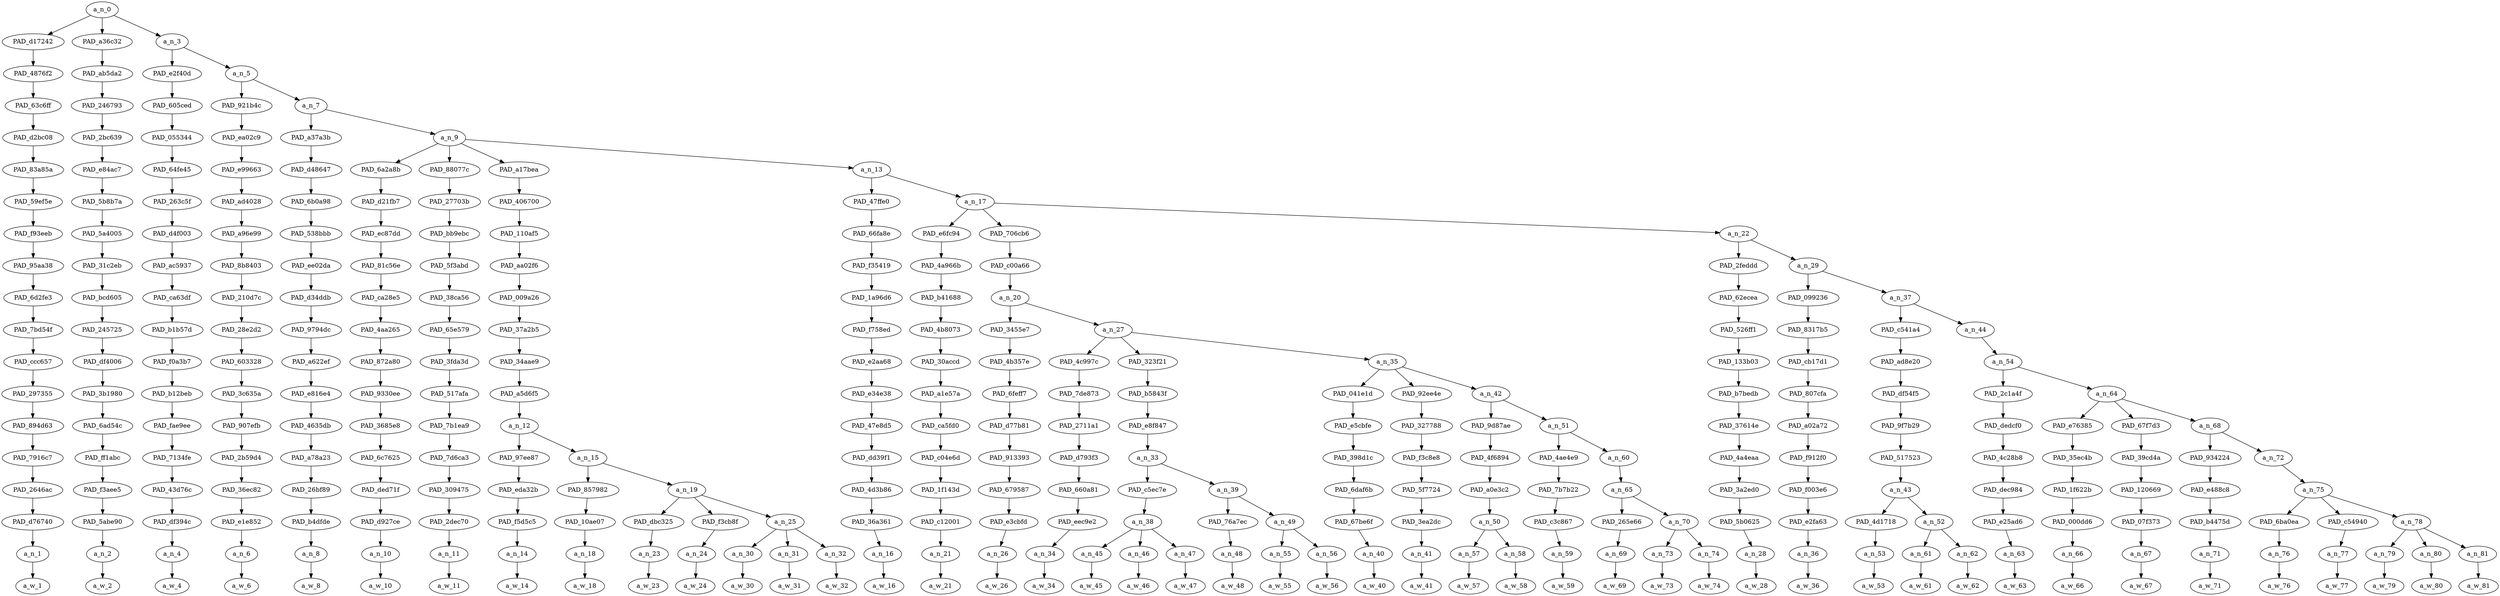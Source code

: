 strict digraph "" {
	a_n_0	[div_dir=-1,
		index=0,
		level=18,
		pos="1.4987039448302468,18!",
		text_span="[0, 1, 2, 3, 4, 5, 6, 7, 8, 9, 10, 11, 12, 13, 14, 15, 16, 17, 18, 19, 20, 21, 22, 23, 24, 25, 26, 27, 28, 29, 30, 31, 32, 33, 34, \
35, 36, 37, 38, 39, 40, 41, 42, 43, 44, 45]",
		value=0.99999999];
	PAD_d17242	[div_dir=-1,
		index=0,
		level=17,
		pos="0.0,17!",
		text_span="[0]",
		value=0.02205782];
	a_n_0 -> PAD_d17242;
	PAD_a36c32	[div_dir=-1,
		index=1,
		level=17,
		pos="1.0,17!",
		text_span="[1]",
		value=0.01480958];
	a_n_0 -> PAD_a36c32;
	a_n_3	[div_dir=-1,
		index=2,
		level=17,
		pos="3.496111834490741,17!",
		text_span="[2, 3, 4, 5, 6, 7, 8, 9, 10, 11, 12, 13, 14, 15, 16, 17, 18, 19, 20, 21, 22, 23, 24, 25, 26, 27, 28, 29, 30, 31, 32, 33, 34, 35, \
36, 37, 38, 39, 40, 41, 42, 43, 44, 45]",
		value=0.96305447];
	a_n_0 -> a_n_3;
	PAD_4876f2	[div_dir=-1,
		index=0,
		level=16,
		pos="0.0,16!",
		text_span="[0]",
		value=0.02205782];
	PAD_d17242 -> PAD_4876f2;
	PAD_63c6ff	[div_dir=-1,
		index=0,
		level=15,
		pos="0.0,15!",
		text_span="[0]",
		value=0.02205782];
	PAD_4876f2 -> PAD_63c6ff;
	PAD_d2bc08	[div_dir=-1,
		index=0,
		level=14,
		pos="0.0,14!",
		text_span="[0]",
		value=0.02205782];
	PAD_63c6ff -> PAD_d2bc08;
	PAD_83a85a	[div_dir=-1,
		index=0,
		level=13,
		pos="0.0,13!",
		text_span="[0]",
		value=0.02205782];
	PAD_d2bc08 -> PAD_83a85a;
	PAD_59ef5e	[div_dir=-1,
		index=0,
		level=12,
		pos="0.0,12!",
		text_span="[0]",
		value=0.02205782];
	PAD_83a85a -> PAD_59ef5e;
	PAD_f93eeb	[div_dir=-1,
		index=0,
		level=11,
		pos="0.0,11!",
		text_span="[0]",
		value=0.02205782];
	PAD_59ef5e -> PAD_f93eeb;
	PAD_95aa38	[div_dir=-1,
		index=0,
		level=10,
		pos="0.0,10!",
		text_span="[0]",
		value=0.02205782];
	PAD_f93eeb -> PAD_95aa38;
	PAD_6d2fe3	[div_dir=-1,
		index=0,
		level=9,
		pos="0.0,9!",
		text_span="[0]",
		value=0.02205782];
	PAD_95aa38 -> PAD_6d2fe3;
	PAD_7bd54f	[div_dir=-1,
		index=0,
		level=8,
		pos="0.0,8!",
		text_span="[0]",
		value=0.02205782];
	PAD_6d2fe3 -> PAD_7bd54f;
	PAD_ccc657	[div_dir=-1,
		index=0,
		level=7,
		pos="0.0,7!",
		text_span="[0]",
		value=0.02205782];
	PAD_7bd54f -> PAD_ccc657;
	PAD_297355	[div_dir=-1,
		index=0,
		level=6,
		pos="0.0,6!",
		text_span="[0]",
		value=0.02205782];
	PAD_ccc657 -> PAD_297355;
	PAD_894d63	[div_dir=-1,
		index=0,
		level=5,
		pos="0.0,5!",
		text_span="[0]",
		value=0.02205782];
	PAD_297355 -> PAD_894d63;
	PAD_7916c7	[div_dir=-1,
		index=0,
		level=4,
		pos="0.0,4!",
		text_span="[0]",
		value=0.02205782];
	PAD_894d63 -> PAD_7916c7;
	PAD_2646ac	[div_dir=-1,
		index=0,
		level=3,
		pos="0.0,3!",
		text_span="[0]",
		value=0.02205782];
	PAD_7916c7 -> PAD_2646ac;
	PAD_d76740	[div_dir=-1,
		index=0,
		level=2,
		pos="0.0,2!",
		text_span="[0]",
		value=0.02205782];
	PAD_2646ac -> PAD_d76740;
	a_n_1	[div_dir=-1,
		index=0,
		level=1,
		pos="0.0,1!",
		text_span="[0]",
		value=0.02205782];
	PAD_d76740 -> a_n_1;
	a_w_1	[div_dir=0,
		index=0,
		level=0,
		pos="0,0!",
		text_span="[0]",
		value=but];
	a_n_1 -> a_w_1;
	PAD_ab5da2	[div_dir=-1,
		index=1,
		level=16,
		pos="1.0,16!",
		text_span="[1]",
		value=0.01480958];
	PAD_a36c32 -> PAD_ab5da2;
	PAD_246793	[div_dir=-1,
		index=1,
		level=15,
		pos="1.0,15!",
		text_span="[1]",
		value=0.01480958];
	PAD_ab5da2 -> PAD_246793;
	PAD_2bc639	[div_dir=-1,
		index=1,
		level=14,
		pos="1.0,14!",
		text_span="[1]",
		value=0.01480958];
	PAD_246793 -> PAD_2bc639;
	PAD_e84ac7	[div_dir=-1,
		index=1,
		level=13,
		pos="1.0,13!",
		text_span="[1]",
		value=0.01480958];
	PAD_2bc639 -> PAD_e84ac7;
	PAD_5b8b7a	[div_dir=-1,
		index=1,
		level=12,
		pos="1.0,12!",
		text_span="[1]",
		value=0.01480958];
	PAD_e84ac7 -> PAD_5b8b7a;
	PAD_5a4005	[div_dir=-1,
		index=1,
		level=11,
		pos="1.0,11!",
		text_span="[1]",
		value=0.01480958];
	PAD_5b8b7a -> PAD_5a4005;
	PAD_31c2eb	[div_dir=-1,
		index=1,
		level=10,
		pos="1.0,10!",
		text_span="[1]",
		value=0.01480958];
	PAD_5a4005 -> PAD_31c2eb;
	PAD_bcd605	[div_dir=-1,
		index=1,
		level=9,
		pos="1.0,9!",
		text_span="[1]",
		value=0.01480958];
	PAD_31c2eb -> PAD_bcd605;
	PAD_245725	[div_dir=-1,
		index=1,
		level=8,
		pos="1.0,8!",
		text_span="[1]",
		value=0.01480958];
	PAD_bcd605 -> PAD_245725;
	PAD_df4006	[div_dir=-1,
		index=1,
		level=7,
		pos="1.0,7!",
		text_span="[1]",
		value=0.01480958];
	PAD_245725 -> PAD_df4006;
	PAD_3b1980	[div_dir=-1,
		index=1,
		level=6,
		pos="1.0,6!",
		text_span="[1]",
		value=0.01480958];
	PAD_df4006 -> PAD_3b1980;
	PAD_6ad54c	[div_dir=-1,
		index=1,
		level=5,
		pos="1.0,5!",
		text_span="[1]",
		value=0.01480958];
	PAD_3b1980 -> PAD_6ad54c;
	PAD_ff1abc	[div_dir=-1,
		index=1,
		level=4,
		pos="1.0,4!",
		text_span="[1]",
		value=0.01480958];
	PAD_6ad54c -> PAD_ff1abc;
	PAD_f3aee5	[div_dir=-1,
		index=1,
		level=3,
		pos="1.0,3!",
		text_span="[1]",
		value=0.01480958];
	PAD_ff1abc -> PAD_f3aee5;
	PAD_5abe90	[div_dir=-1,
		index=1,
		level=2,
		pos="1.0,2!",
		text_span="[1]",
		value=0.01480958];
	PAD_f3aee5 -> PAD_5abe90;
	a_n_2	[div_dir=-1,
		index=1,
		level=1,
		pos="1.0,1!",
		text_span="[1]",
		value=0.01480958];
	PAD_5abe90 -> a_n_2;
	a_w_2	[div_dir=0,
		index=1,
		level=0,
		pos="1,0!",
		text_span="[1]",
		value=it];
	a_n_2 -> a_w_2;
	PAD_e2f40d	[div_dir=1,
		index=2,
		level=16,
		pos="2.0,16!",
		text_span="[2]",
		value=0.01322129];
	a_n_3 -> PAD_e2f40d;
	a_n_5	[div_dir=-1,
		index=3,
		level=16,
		pos="4.992223668981482,16!",
		text_span="[3, 4, 5, 6, 7, 8, 9, 10, 11, 12, 13, 14, 15, 16, 17, 18, 19, 20, 21, 22, 23, 24, 25, 26, 27, 28, 29, 30, 31, 32, 33, 34, 35, 36, \
37, 38, 39, 40, 41, 42, 43, 44, 45]",
		value=0.94979689];
	a_n_3 -> a_n_5;
	PAD_605ced	[div_dir=1,
		index=2,
		level=15,
		pos="2.0,15!",
		text_span="[2]",
		value=0.01322129];
	PAD_e2f40d -> PAD_605ced;
	PAD_055344	[div_dir=1,
		index=2,
		level=14,
		pos="2.0,14!",
		text_span="[2]",
		value=0.01322129];
	PAD_605ced -> PAD_055344;
	PAD_64fe45	[div_dir=1,
		index=2,
		level=13,
		pos="2.0,13!",
		text_span="[2]",
		value=0.01322129];
	PAD_055344 -> PAD_64fe45;
	PAD_263c5f	[div_dir=1,
		index=2,
		level=12,
		pos="2.0,12!",
		text_span="[2]",
		value=0.01322129];
	PAD_64fe45 -> PAD_263c5f;
	PAD_d4f003	[div_dir=1,
		index=2,
		level=11,
		pos="2.0,11!",
		text_span="[2]",
		value=0.01322129];
	PAD_263c5f -> PAD_d4f003;
	PAD_ac5937	[div_dir=1,
		index=2,
		level=10,
		pos="2.0,10!",
		text_span="[2]",
		value=0.01322129];
	PAD_d4f003 -> PAD_ac5937;
	PAD_ca63df	[div_dir=1,
		index=2,
		level=9,
		pos="2.0,9!",
		text_span="[2]",
		value=0.01322129];
	PAD_ac5937 -> PAD_ca63df;
	PAD_b1b57d	[div_dir=1,
		index=2,
		level=8,
		pos="2.0,8!",
		text_span="[2]",
		value=0.01322129];
	PAD_ca63df -> PAD_b1b57d;
	PAD_f0a3b7	[div_dir=1,
		index=2,
		level=7,
		pos="2.0,7!",
		text_span="[2]",
		value=0.01322129];
	PAD_b1b57d -> PAD_f0a3b7;
	PAD_b12beb	[div_dir=1,
		index=2,
		level=6,
		pos="2.0,6!",
		text_span="[2]",
		value=0.01322129];
	PAD_f0a3b7 -> PAD_b12beb;
	PAD_fae9ee	[div_dir=1,
		index=2,
		level=5,
		pos="2.0,5!",
		text_span="[2]",
		value=0.01322129];
	PAD_b12beb -> PAD_fae9ee;
	PAD_7134fe	[div_dir=1,
		index=2,
		level=4,
		pos="2.0,4!",
		text_span="[2]",
		value=0.01322129];
	PAD_fae9ee -> PAD_7134fe;
	PAD_43d76c	[div_dir=1,
		index=2,
		level=3,
		pos="2.0,3!",
		text_span="[2]",
		value=0.01322129];
	PAD_7134fe -> PAD_43d76c;
	PAD_df394c	[div_dir=1,
		index=2,
		level=2,
		pos="2.0,2!",
		text_span="[2]",
		value=0.01322129];
	PAD_43d76c -> PAD_df394c;
	a_n_4	[div_dir=1,
		index=2,
		level=1,
		pos="2.0,1!",
		text_span="[2]",
		value=0.01322129];
	PAD_df394c -> a_n_4;
	a_w_4	[div_dir=0,
		index=2,
		level=0,
		pos="2,0!",
		text_span="[2]",
		value=more];
	a_n_4 -> a_w_4;
	PAD_921b4c	[div_dir=-1,
		index=3,
		level=15,
		pos="3.0,15!",
		text_span="[3]",
		value=0.01305313];
	a_n_5 -> PAD_921b4c;
	a_n_7	[div_dir=-1,
		index=4,
		level=15,
		pos="6.984447337962964,15!",
		text_span="[4, 5, 6, 7, 8, 9, 10, 11, 12, 13, 14, 15, 16, 17, 18, 19, 20, 21, 22, 23, 24, 25, 26, 27, 28, 29, 30, 31, 32, 33, 34, 35, 36, 37, \
38, 39, 40, 41, 42, 43, 44, 45]",
		value=0.93670653];
	a_n_5 -> a_n_7;
	PAD_ea02c9	[div_dir=-1,
		index=3,
		level=14,
		pos="3.0,14!",
		text_span="[3]",
		value=0.01305313];
	PAD_921b4c -> PAD_ea02c9;
	PAD_e99663	[div_dir=-1,
		index=3,
		level=13,
		pos="3.0,13!",
		text_span="[3]",
		value=0.01305313];
	PAD_ea02c9 -> PAD_e99663;
	PAD_ad4028	[div_dir=-1,
		index=3,
		level=12,
		pos="3.0,12!",
		text_span="[3]",
		value=0.01305313];
	PAD_e99663 -> PAD_ad4028;
	PAD_a96e99	[div_dir=-1,
		index=3,
		level=11,
		pos="3.0,11!",
		text_span="[3]",
		value=0.01305313];
	PAD_ad4028 -> PAD_a96e99;
	PAD_8b8403	[div_dir=-1,
		index=3,
		level=10,
		pos="3.0,10!",
		text_span="[3]",
		value=0.01305313];
	PAD_a96e99 -> PAD_8b8403;
	PAD_210d7c	[div_dir=-1,
		index=3,
		level=9,
		pos="3.0,9!",
		text_span="[3]",
		value=0.01305313];
	PAD_8b8403 -> PAD_210d7c;
	PAD_28e2d2	[div_dir=-1,
		index=3,
		level=8,
		pos="3.0,8!",
		text_span="[3]",
		value=0.01305313];
	PAD_210d7c -> PAD_28e2d2;
	PAD_603328	[div_dir=-1,
		index=3,
		level=7,
		pos="3.0,7!",
		text_span="[3]",
		value=0.01305313];
	PAD_28e2d2 -> PAD_603328;
	PAD_3c635a	[div_dir=-1,
		index=3,
		level=6,
		pos="3.0,6!",
		text_span="[3]",
		value=0.01305313];
	PAD_603328 -> PAD_3c635a;
	PAD_907efb	[div_dir=-1,
		index=3,
		level=5,
		pos="3.0,5!",
		text_span="[3]",
		value=0.01305313];
	PAD_3c635a -> PAD_907efb;
	PAD_2b59d4	[div_dir=-1,
		index=3,
		level=4,
		pos="3.0,4!",
		text_span="[3]",
		value=0.01305313];
	PAD_907efb -> PAD_2b59d4;
	PAD_36ec82	[div_dir=-1,
		index=3,
		level=3,
		pos="3.0,3!",
		text_span="[3]",
		value=0.01305313];
	PAD_2b59d4 -> PAD_36ec82;
	PAD_e1e852	[div_dir=-1,
		index=3,
		level=2,
		pos="3.0,2!",
		text_span="[3]",
		value=0.01305313];
	PAD_36ec82 -> PAD_e1e852;
	a_n_6	[div_dir=-1,
		index=3,
		level=1,
		pos="3.0,1!",
		text_span="[3]",
		value=0.01305313];
	PAD_e1e852 -> a_n_6;
	a_w_6	[div_dir=0,
		index=3,
		level=0,
		pos="3,0!",
		text_span="[3]",
		value=than];
	a_n_6 -> a_w_6;
	PAD_a37a3b	[div_dir=-1,
		index=4,
		level=14,
		pos="4.0,14!",
		text_span="[4]",
		value=0.01185252];
	a_n_7 -> PAD_a37a3b;
	a_n_9	[div_dir=-1,
		index=5,
		level=14,
		pos="9.968894675925927,14!",
		text_span="[5, 6, 7, 8, 9, 10, 11, 12, 13, 14, 15, 16, 17, 18, 19, 20, 21, 22, 23, 24, 25, 26, 27, 28, 29, 30, 31, 32, 33, 34, 35, 36, 37, \
38, 39, 40, 41, 42, 43, 44, 45]",
		value=0.92481900];
	a_n_7 -> a_n_9;
	PAD_d48647	[div_dir=-1,
		index=4,
		level=13,
		pos="4.0,13!",
		text_span="[4]",
		value=0.01185252];
	PAD_a37a3b -> PAD_d48647;
	PAD_6b0a98	[div_dir=-1,
		index=4,
		level=12,
		pos="4.0,12!",
		text_span="[4]",
		value=0.01185252];
	PAD_d48647 -> PAD_6b0a98;
	PAD_538bbb	[div_dir=-1,
		index=4,
		level=11,
		pos="4.0,11!",
		text_span="[4]",
		value=0.01185252];
	PAD_6b0a98 -> PAD_538bbb;
	PAD_ee02da	[div_dir=-1,
		index=4,
		level=10,
		pos="4.0,10!",
		text_span="[4]",
		value=0.01185252];
	PAD_538bbb -> PAD_ee02da;
	PAD_d34ddb	[div_dir=-1,
		index=4,
		level=9,
		pos="4.0,9!",
		text_span="[4]",
		value=0.01185252];
	PAD_ee02da -> PAD_d34ddb;
	PAD_9794dc	[div_dir=-1,
		index=4,
		level=8,
		pos="4.0,8!",
		text_span="[4]",
		value=0.01185252];
	PAD_d34ddb -> PAD_9794dc;
	PAD_a622ef	[div_dir=-1,
		index=4,
		level=7,
		pos="4.0,7!",
		text_span="[4]",
		value=0.01185252];
	PAD_9794dc -> PAD_a622ef;
	PAD_e816e4	[div_dir=-1,
		index=4,
		level=6,
		pos="4.0,6!",
		text_span="[4]",
		value=0.01185252];
	PAD_a622ef -> PAD_e816e4;
	PAD_4635db	[div_dir=-1,
		index=4,
		level=5,
		pos="4.0,5!",
		text_span="[4]",
		value=0.01185252];
	PAD_e816e4 -> PAD_4635db;
	PAD_a78a23	[div_dir=-1,
		index=4,
		level=4,
		pos="4.0,4!",
		text_span="[4]",
		value=0.01185252];
	PAD_4635db -> PAD_a78a23;
	PAD_26bf89	[div_dir=-1,
		index=4,
		level=3,
		pos="4.0,3!",
		text_span="[4]",
		value=0.01185252];
	PAD_a78a23 -> PAD_26bf89;
	PAD_b4dfde	[div_dir=-1,
		index=4,
		level=2,
		pos="4.0,2!",
		text_span="[4]",
		value=0.01185252];
	PAD_26bf89 -> PAD_b4dfde;
	a_n_8	[div_dir=-1,
		index=4,
		level=1,
		pos="4.0,1!",
		text_span="[4]",
		value=0.01185252];
	PAD_b4dfde -> a_n_8;
	a_w_8	[div_dir=0,
		index=4,
		level=0,
		pos="4,0!",
		text_span="[4]",
		value=that];
	a_n_8 -> a_w_8;
	PAD_6a2a8b	[div_dir=-1,
		index=5,
		level=13,
		pos="5.0,13!",
		text_span="[5]",
		value=0.01290713];
	a_n_9 -> PAD_6a2a8b;
	PAD_88077c	[div_dir=-1,
		index=6,
		level=13,
		pos="6.0,13!",
		text_span="[6]",
		value=0.01514078];
	a_n_9 -> PAD_88077c;
	PAD_a17bea	[div_dir=1,
		index=7,
		level=13,
		pos="8.083333333333334,13!",
		text_span="[7, 8, 9, 10, 11, 12, 13]",
		value=0.23891333];
	a_n_9 -> PAD_a17bea;
	a_n_13	[div_dir=-1,
		index=8,
		level=13,
		pos="20.792245370370374,13!",
		text_span="[14, 15, 16, 17, 18, 19, 20, 21, 22, 23, 24, 25, 26, 27, 28, 29, 30, 31, 32, 33, 34, 35, 36, 37, 38, 39, 40, 41, 42, 43, 44, 45]",
		value=0.65782285];
	a_n_9 -> a_n_13;
	PAD_d21fb7	[div_dir=-1,
		index=5,
		level=12,
		pos="5.0,12!",
		text_span="[5]",
		value=0.01290713];
	PAD_6a2a8b -> PAD_d21fb7;
	PAD_ec87dd	[div_dir=-1,
		index=5,
		level=11,
		pos="5.0,11!",
		text_span="[5]",
		value=0.01290713];
	PAD_d21fb7 -> PAD_ec87dd;
	PAD_81c56e	[div_dir=-1,
		index=5,
		level=10,
		pos="5.0,10!",
		text_span="[5]",
		value=0.01290713];
	PAD_ec87dd -> PAD_81c56e;
	PAD_ca28e5	[div_dir=-1,
		index=5,
		level=9,
		pos="5.0,9!",
		text_span="[5]",
		value=0.01290713];
	PAD_81c56e -> PAD_ca28e5;
	PAD_4aa265	[div_dir=-1,
		index=5,
		level=8,
		pos="5.0,8!",
		text_span="[5]",
		value=0.01290713];
	PAD_ca28e5 -> PAD_4aa265;
	PAD_872a80	[div_dir=-1,
		index=5,
		level=7,
		pos="5.0,7!",
		text_span="[5]",
		value=0.01290713];
	PAD_4aa265 -> PAD_872a80;
	PAD_9330ee	[div_dir=-1,
		index=5,
		level=6,
		pos="5.0,6!",
		text_span="[5]",
		value=0.01290713];
	PAD_872a80 -> PAD_9330ee;
	PAD_3685e8	[div_dir=-1,
		index=5,
		level=5,
		pos="5.0,5!",
		text_span="[5]",
		value=0.01290713];
	PAD_9330ee -> PAD_3685e8;
	PAD_6c7625	[div_dir=-1,
		index=5,
		level=4,
		pos="5.0,4!",
		text_span="[5]",
		value=0.01290713];
	PAD_3685e8 -> PAD_6c7625;
	PAD_ded71f	[div_dir=-1,
		index=5,
		level=3,
		pos="5.0,3!",
		text_span="[5]",
		value=0.01290713];
	PAD_6c7625 -> PAD_ded71f;
	PAD_d927ce	[div_dir=-1,
		index=5,
		level=2,
		pos="5.0,2!",
		text_span="[5]",
		value=0.01290713];
	PAD_ded71f -> PAD_d927ce;
	a_n_10	[div_dir=-1,
		index=5,
		level=1,
		pos="5.0,1!",
		text_span="[5]",
		value=0.01290713];
	PAD_d927ce -> a_n_10;
	a_w_10	[div_dir=0,
		index=5,
		level=0,
		pos="5,0!",
		text_span="[5]",
		value=it1];
	a_n_10 -> a_w_10;
	PAD_27703b	[div_dir=-1,
		index=6,
		level=12,
		pos="6.0,12!",
		text_span="[6]",
		value=0.01514078];
	PAD_88077c -> PAD_27703b;
	PAD_bb9ebc	[div_dir=-1,
		index=6,
		level=11,
		pos="6.0,11!",
		text_span="[6]",
		value=0.01514078];
	PAD_27703b -> PAD_bb9ebc;
	PAD_5f3abd	[div_dir=-1,
		index=6,
		level=10,
		pos="6.0,10!",
		text_span="[6]",
		value=0.01514078];
	PAD_bb9ebc -> PAD_5f3abd;
	PAD_38ca56	[div_dir=-1,
		index=6,
		level=9,
		pos="6.0,9!",
		text_span="[6]",
		value=0.01514078];
	PAD_5f3abd -> PAD_38ca56;
	PAD_65e579	[div_dir=-1,
		index=6,
		level=8,
		pos="6.0,8!",
		text_span="[6]",
		value=0.01514078];
	PAD_38ca56 -> PAD_65e579;
	PAD_3fda3d	[div_dir=-1,
		index=6,
		level=7,
		pos="6.0,7!",
		text_span="[6]",
		value=0.01514078];
	PAD_65e579 -> PAD_3fda3d;
	PAD_517afa	[div_dir=-1,
		index=6,
		level=6,
		pos="6.0,6!",
		text_span="[6]",
		value=0.01514078];
	PAD_3fda3d -> PAD_517afa;
	PAD_7b1ea9	[div_dir=-1,
		index=6,
		level=5,
		pos="6.0,5!",
		text_span="[6]",
		value=0.01514078];
	PAD_517afa -> PAD_7b1ea9;
	PAD_7d6ca3	[div_dir=-1,
		index=6,
		level=4,
		pos="6.0,4!",
		text_span="[6]",
		value=0.01514078];
	PAD_7b1ea9 -> PAD_7d6ca3;
	PAD_309475	[div_dir=-1,
		index=6,
		level=3,
		pos="6.0,3!",
		text_span="[6]",
		value=0.01514078];
	PAD_7d6ca3 -> PAD_309475;
	PAD_2dec70	[div_dir=-1,
		index=6,
		level=2,
		pos="6.0,2!",
		text_span="[6]",
		value=0.01514078];
	PAD_309475 -> PAD_2dec70;
	a_n_11	[div_dir=-1,
		index=6,
		level=1,
		pos="6.0,1!",
		text_span="[6]",
		value=0.01514078];
	PAD_2dec70 -> a_n_11;
	a_w_11	[div_dir=0,
		index=6,
		level=0,
		pos="6,0!",
		text_span="[6]",
		value=really];
	a_n_11 -> a_w_11;
	PAD_406700	[div_dir=1,
		index=7,
		level=12,
		pos="8.083333333333334,12!",
		text_span="[7, 8, 9, 10, 11, 12, 13]",
		value=0.23891333];
	PAD_a17bea -> PAD_406700;
	PAD_110af5	[div_dir=1,
		index=7,
		level=11,
		pos="8.083333333333334,11!",
		text_span="[7, 8, 9, 10, 11, 12, 13]",
		value=0.23891333];
	PAD_406700 -> PAD_110af5;
	PAD_aa02f6	[div_dir=1,
		index=7,
		level=10,
		pos="8.083333333333334,10!",
		text_span="[7, 8, 9, 10, 11, 12, 13]",
		value=0.23891333];
	PAD_110af5 -> PAD_aa02f6;
	PAD_009a26	[div_dir=1,
		index=7,
		level=9,
		pos="8.083333333333334,9!",
		text_span="[7, 8, 9, 10, 11, 12, 13]",
		value=0.23891333];
	PAD_aa02f6 -> PAD_009a26;
	PAD_37a2b5	[div_dir=1,
		index=7,
		level=8,
		pos="8.083333333333334,8!",
		text_span="[7, 8, 9, 10, 11, 12, 13]",
		value=0.23891333];
	PAD_009a26 -> PAD_37a2b5;
	PAD_34aae9	[div_dir=1,
		index=7,
		level=7,
		pos="8.083333333333334,7!",
		text_span="[7, 8, 9, 10, 11, 12, 13]",
		value=0.23891333];
	PAD_37a2b5 -> PAD_34aae9;
	PAD_a5d6f5	[div_dir=1,
		index=7,
		level=6,
		pos="8.083333333333334,6!",
		text_span="[7, 8, 9, 10, 11, 12, 13]",
		value=0.23891333];
	PAD_34aae9 -> PAD_a5d6f5;
	a_n_12	[div_dir=1,
		index=7,
		level=5,
		pos="8.083333333333334,5!",
		text_span="[7, 8, 9, 10, 11, 12, 13]",
		value=0.23891333];
	PAD_a5d6f5 -> a_n_12;
	PAD_97ee87	[div_dir=1,
		index=7,
		level=4,
		pos="7.0,4!",
		text_span="[7]",
		value=0.01630681];
	a_n_12 -> PAD_97ee87;
	a_n_15	[div_dir=1,
		index=8,
		level=4,
		pos="9.166666666666668,4!",
		text_span="[8, 9, 10, 11, 12, 13]",
		value=0.22246839];
	a_n_12 -> a_n_15;
	PAD_eda32b	[div_dir=1,
		index=7,
		level=3,
		pos="7.0,3!",
		text_span="[7]",
		value=0.01630681];
	PAD_97ee87 -> PAD_eda32b;
	PAD_f5d5c5	[div_dir=1,
		index=7,
		level=2,
		pos="7.0,2!",
		text_span="[7]",
		value=0.01630681];
	PAD_eda32b -> PAD_f5d5c5;
	a_n_14	[div_dir=1,
		index=7,
		level=1,
		pos="7.0,1!",
		text_span="[7]",
		value=0.01630681];
	PAD_f5d5c5 -> a_n_14;
	a_w_14	[div_dir=0,
		index=7,
		level=0,
		pos="7,0!",
		text_span="[7]",
		value=about];
	a_n_14 -> a_w_14;
	PAD_857982	[div_dir=-1,
		index=8,
		level=3,
		pos="8.0,3!",
		text_span="[8]",
		value=0.01754178];
	a_n_15 -> PAD_857982;
	a_n_19	[div_dir=1,
		index=9,
		level=3,
		pos="10.333333333333334,3!",
		text_span="[9, 10, 11, 12, 13]",
		value=0.20478217];
	a_n_15 -> a_n_19;
	PAD_10ae07	[div_dir=-1,
		index=8,
		level=2,
		pos="8.0,2!",
		text_span="[8]",
		value=0.01754178];
	PAD_857982 -> PAD_10ae07;
	a_n_18	[div_dir=-1,
		index=8,
		level=1,
		pos="8.0,1!",
		text_span="[8]",
		value=0.01754178];
	PAD_10ae07 -> a_n_18;
	a_w_18	[div_dir=0,
		index=8,
		level=0,
		pos="8,0!",
		text_span="[8]",
		value=people];
	a_n_18 -> a_w_18;
	PAD_dbc325	[div_dir=-1,
		index=9,
		level=2,
		pos="9.0,2!",
		text_span="[9]",
		value=0.01458783];
	a_n_19 -> PAD_dbc325;
	PAD_f3cb8f	[div_dir=1,
		index=10,
		level=2,
		pos="10.0,2!",
		text_span="[10]",
		value=0.02409041];
	a_n_19 -> PAD_f3cb8f;
	a_n_25	[div_dir=1,
		index=11,
		level=2,
		pos="12.0,2!",
		text_span="[11, 12, 13]",
		value=0.16594787];
	a_n_19 -> a_n_25;
	a_n_23	[div_dir=-1,
		index=9,
		level=1,
		pos="9.0,1!",
		text_span="[9]",
		value=0.01458783];
	PAD_dbc325 -> a_n_23;
	a_w_23	[div_dir=0,
		index=9,
		level=0,
		pos="9,0!",
		text_span="[9]",
		value=not];
	a_n_23 -> a_w_23;
	a_n_24	[div_dir=1,
		index=10,
		level=1,
		pos="10.0,1!",
		text_span="[10]",
		value=0.02409041];
	PAD_f3cb8f -> a_n_24;
	a_w_24	[div_dir=0,
		index=10,
		level=0,
		pos="10,0!",
		text_span="[10]",
		value=accepting];
	a_n_24 -> a_w_24;
	a_n_30	[div_dir=1,
		index=11,
		level=1,
		pos="11.0,1!",
		text_span="[11]",
		value=0.07108742];
	a_n_25 -> a_n_30;
	a_n_31	[div_dir=-1,
		index=12,
		level=1,
		pos="12.0,1!",
		text_span="[12]",
		value=0.03954828];
	a_n_25 -> a_n_31;
	a_n_32	[div_dir=1,
		index=13,
		level=1,
		pos="13.0,1!",
		text_span="[13]",
		value=0.05514709];
	a_n_25 -> a_n_32;
	a_w_30	[div_dir=0,
		index=11,
		level=0,
		pos="11,0!",
		text_span="[11]",
		value=gays];
	a_n_30 -> a_w_30;
	a_w_31	[div_dir=0,
		index=12,
		level=0,
		pos="12,0!",
		text_span="[12]",
		value=trans];
	a_n_31 -> a_w_31;
	a_w_32	[div_dir=0,
		index=13,
		level=0,
		pos="13,0!",
		text_span="[13]",
		value=lesbians];
	a_n_32 -> a_w_32;
	PAD_47ffe0	[div_dir=-1,
		index=8,
		level=12,
		pos="14.0,12!",
		text_span="[14]",
		value=0.01319676];
	a_n_13 -> PAD_47ffe0;
	a_n_17	[div_dir=-1,
		index=9,
		level=12,
		pos="27.584490740740744,12!",
		text_span="[15, 16, 17, 18, 19, 20, 21, 22, 23, 24, 25, 26, 27, 28, 29, 30, 31, 32, 33, 34, 35, 36, 37, 38, 39, 40, 41, 42, 43, 44, 45]",
		value=0.64452741];
	a_n_13 -> a_n_17;
	PAD_66fa8e	[div_dir=-1,
		index=8,
		level=11,
		pos="14.0,11!",
		text_span="[14]",
		value=0.01319676];
	PAD_47ffe0 -> PAD_66fa8e;
	PAD_f35419	[div_dir=-1,
		index=8,
		level=10,
		pos="14.0,10!",
		text_span="[14]",
		value=0.01319676];
	PAD_66fa8e -> PAD_f35419;
	PAD_1a96d6	[div_dir=-1,
		index=8,
		level=9,
		pos="14.0,9!",
		text_span="[14]",
		value=0.01319676];
	PAD_f35419 -> PAD_1a96d6;
	PAD_f758ed	[div_dir=-1,
		index=8,
		level=8,
		pos="14.0,8!",
		text_span="[14]",
		value=0.01319676];
	PAD_1a96d6 -> PAD_f758ed;
	PAD_e2aa68	[div_dir=-1,
		index=8,
		level=7,
		pos="14.0,7!",
		text_span="[14]",
		value=0.01319676];
	PAD_f758ed -> PAD_e2aa68;
	PAD_e34e38	[div_dir=-1,
		index=8,
		level=6,
		pos="14.0,6!",
		text_span="[14]",
		value=0.01319676];
	PAD_e2aa68 -> PAD_e34e38;
	PAD_47e8d5	[div_dir=-1,
		index=8,
		level=5,
		pos="14.0,5!",
		text_span="[14]",
		value=0.01319676];
	PAD_e34e38 -> PAD_47e8d5;
	PAD_dd39f1	[div_dir=-1,
		index=9,
		level=4,
		pos="14.0,4!",
		text_span="[14]",
		value=0.01319676];
	PAD_47e8d5 -> PAD_dd39f1;
	PAD_4d3b86	[div_dir=-1,
		index=10,
		level=3,
		pos="14.0,3!",
		text_span="[14]",
		value=0.01319676];
	PAD_dd39f1 -> PAD_4d3b86;
	PAD_36a361	[div_dir=-1,
		index=12,
		level=2,
		pos="14.0,2!",
		text_span="[14]",
		value=0.01319676];
	PAD_4d3b86 -> PAD_36a361;
	a_n_16	[div_dir=-1,
		index=14,
		level=1,
		pos="14.0,1!",
		text_span="[14]",
		value=0.01319676];
	PAD_36a361 -> a_n_16;
	a_w_16	[div_dir=0,
		index=14,
		level=0,
		pos="14,0!",
		text_span="[14]",
		value=because];
	a_n_16 -> a_w_16;
	PAD_e6fc94	[div_dir=1,
		index=10,
		level=11,
		pos="31.0,11!",
		text_span="[31]",
		value=0.01238020];
	a_n_17 -> PAD_e6fc94;
	PAD_706cb6	[div_dir=-1,
		index=9,
		level=11,
		pos="18.322916666666664,11!",
		text_span="[15, 16, 17, 18, 19, 20, 21, 22, 23, 24, 25, 26, 27, 28, 29, 30]",
		value=0.29519628];
	a_n_17 -> PAD_706cb6;
	a_n_22	[div_dir=1,
		index=11,
		level=11,
		pos="33.43055555555556,11!",
		text_span="[32, 33, 34, 35, 36, 37, 38, 39, 40, 41, 42, 43, 44, 45]",
		value=0.33685782];
	a_n_17 -> a_n_22;
	PAD_4a966b	[div_dir=1,
		index=10,
		level=10,
		pos="31.0,10!",
		text_span="[31]",
		value=0.01238020];
	PAD_e6fc94 -> PAD_4a966b;
	PAD_b41688	[div_dir=1,
		index=10,
		level=9,
		pos="31.0,9!",
		text_span="[31]",
		value=0.01238020];
	PAD_4a966b -> PAD_b41688;
	PAD_4b8073	[div_dir=1,
		index=11,
		level=8,
		pos="31.0,8!",
		text_span="[31]",
		value=0.01238020];
	PAD_b41688 -> PAD_4b8073;
	PAD_30accd	[div_dir=1,
		index=13,
		level=7,
		pos="31.0,7!",
		text_span="[31]",
		value=0.01238020];
	PAD_4b8073 -> PAD_30accd;
	PAD_a1e57a	[div_dir=1,
		index=15,
		level=6,
		pos="31.0,6!",
		text_span="[31]",
		value=0.01238020];
	PAD_30accd -> PAD_a1e57a;
	PAD_ca5fd0	[div_dir=1,
		index=16,
		level=5,
		pos="31.0,5!",
		text_span="[31]",
		value=0.01238020];
	PAD_a1e57a -> PAD_ca5fd0;
	PAD_c04e6d	[div_dir=1,
		index=18,
		level=4,
		pos="31.0,4!",
		text_span="[31]",
		value=0.01238020];
	PAD_ca5fd0 -> PAD_c04e6d;
	PAD_1f143d	[div_dir=1,
		index=20,
		level=3,
		pos="31.0,3!",
		text_span="[31]",
		value=0.01238020];
	PAD_c04e6d -> PAD_1f143d;
	PAD_c12001	[div_dir=1,
		index=24,
		level=2,
		pos="31.0,2!",
		text_span="[31]",
		value=0.01238020];
	PAD_1f143d -> PAD_c12001;
	a_n_21	[div_dir=1,
		index=31,
		level=1,
		pos="31.0,1!",
		text_span="[31]",
		value=0.01238020];
	PAD_c12001 -> a_n_21;
	a_w_21	[div_dir=0,
		index=31,
		level=0,
		pos="31,0!",
		text_span="[31]",
		value=they];
	a_n_21 -> a_w_21;
	PAD_c00a66	[div_dir=-1,
		index=9,
		level=10,
		pos="18.322916666666664,10!",
		text_span="[15, 16, 17, 18, 19, 20, 21, 22, 23, 24, 25, 26, 27, 28, 29, 30]",
		value=0.29519628];
	PAD_706cb6 -> PAD_c00a66;
	a_n_20	[div_dir=-1,
		index=9,
		level=9,
		pos="18.322916666666664,9!",
		text_span="[15, 16, 17, 18, 19, 20, 21, 22, 23, 24, 25, 26, 27, 28, 29, 30]",
		value=0.29519628];
	PAD_c00a66 -> a_n_20;
	PAD_3455e7	[div_dir=-1,
		index=9,
		level=8,
		pos="15.0,8!",
		text_span="[15]",
		value=0.01293509];
	a_n_20 -> PAD_3455e7;
	a_n_27	[div_dir=-1,
		index=10,
		level=8,
		pos="21.645833333333332,8!",
		text_span="[16, 17, 18, 19, 20, 21, 22, 23, 24, 25, 26, 27, 28, 29, 30]",
		value=0.28211554];
	a_n_20 -> a_n_27;
	PAD_4b357e	[div_dir=-1,
		index=9,
		level=7,
		pos="15.0,7!",
		text_span="[15]",
		value=0.01293509];
	PAD_3455e7 -> PAD_4b357e;
	PAD_6feff7	[div_dir=-1,
		index=9,
		level=6,
		pos="15.0,6!",
		text_span="[15]",
		value=0.01293509];
	PAD_4b357e -> PAD_6feff7;
	PAD_d77b81	[div_dir=-1,
		index=9,
		level=5,
		pos="15.0,5!",
		text_span="[15]",
		value=0.01293509];
	PAD_6feff7 -> PAD_d77b81;
	PAD_913393	[div_dir=-1,
		index=10,
		level=4,
		pos="15.0,4!",
		text_span="[15]",
		value=0.01293509];
	PAD_d77b81 -> PAD_913393;
	PAD_679587	[div_dir=-1,
		index=11,
		level=3,
		pos="15.0,3!",
		text_span="[15]",
		value=0.01293509];
	PAD_913393 -> PAD_679587;
	PAD_e3cbfd	[div_dir=-1,
		index=13,
		level=2,
		pos="15.0,2!",
		text_span="[15]",
		value=0.01293509];
	PAD_679587 -> PAD_e3cbfd;
	a_n_26	[div_dir=-1,
		index=15,
		level=1,
		pos="15.0,1!",
		text_span="[15]",
		value=0.01293509];
	PAD_e3cbfd -> a_n_26;
	a_w_26	[div_dir=0,
		index=15,
		level=0,
		pos="15,0!",
		text_span="[15]",
		value=if];
	a_n_26 -> a_w_26;
	PAD_4c997c	[div_dir=1,
		index=11,
		level=7,
		pos="22.0,7!",
		text_span="[22]",
		value=0.01191476];
	a_n_27 -> PAD_4c997c;
	PAD_323f21	[div_dir=-1,
		index=10,
		level=7,
		pos="18.375,7!",
		text_span="[16, 17, 18, 19, 20, 21]",
		value=0.08657235];
	a_n_27 -> PAD_323f21;
	a_n_35	[div_dir=-1,
		index=12,
		level=7,
		pos="24.5625,7!",
		text_span="[23, 24, 25, 26, 27, 28, 29, 30]",
		value=0.18348394];
	a_n_27 -> a_n_35;
	PAD_7de873	[div_dir=1,
		index=11,
		level=6,
		pos="22.0,6!",
		text_span="[22]",
		value=0.01191476];
	PAD_4c997c -> PAD_7de873;
	PAD_2711a1	[div_dir=1,
		index=11,
		level=5,
		pos="22.0,5!",
		text_span="[22]",
		value=0.01191476];
	PAD_7de873 -> PAD_2711a1;
	PAD_d793f3	[div_dir=1,
		index=12,
		level=4,
		pos="22.0,4!",
		text_span="[22]",
		value=0.01191476];
	PAD_2711a1 -> PAD_d793f3;
	PAD_660a81	[div_dir=1,
		index=14,
		level=3,
		pos="22.0,3!",
		text_span="[22]",
		value=0.01191476];
	PAD_d793f3 -> PAD_660a81;
	PAD_eec9e2	[div_dir=1,
		index=17,
		level=2,
		pos="22.0,2!",
		text_span="[22]",
		value=0.01191476];
	PAD_660a81 -> PAD_eec9e2;
	a_n_34	[div_dir=1,
		index=22,
		level=1,
		pos="22.0,1!",
		text_span="[22]",
		value=0.01191476];
	PAD_eec9e2 -> a_n_34;
	a_w_34	[div_dir=0,
		index=22,
		level=0,
		pos="22,0!",
		text_span="[22]",
		value=it2];
	a_n_34 -> a_w_34;
	PAD_b5843f	[div_dir=-1,
		index=10,
		level=6,
		pos="18.375,6!",
		text_span="[16, 17, 18, 19, 20, 21]",
		value=0.08657235];
	PAD_323f21 -> PAD_b5843f;
	PAD_e8f847	[div_dir=-1,
		index=10,
		level=5,
		pos="18.375,5!",
		text_span="[16, 17, 18, 19, 20, 21]",
		value=0.08657235];
	PAD_b5843f -> PAD_e8f847;
	a_n_33	[div_dir=-1,
		index=11,
		level=4,
		pos="18.375,4!",
		text_span="[16, 17, 18, 19, 20, 21]",
		value=0.08657235];
	PAD_e8f847 -> a_n_33;
	PAD_c5ec7e	[div_dir=-1,
		index=12,
		level=3,
		pos="17.0,3!",
		text_span="[16, 17, 18]",
		value=0.04941559];
	a_n_33 -> PAD_c5ec7e;
	a_n_39	[div_dir=-1,
		index=13,
		level=3,
		pos="19.75,3!",
		text_span="[19, 20, 21]",
		value=0.03704017];
	a_n_33 -> a_n_39;
	a_n_38	[div_dir=-1,
		index=14,
		level=2,
		pos="17.0,2!",
		text_span="[16, 17, 18]",
		value=0.04941559];
	PAD_c5ec7e -> a_n_38;
	a_n_45	[div_dir=-1,
		index=16,
		level=1,
		pos="16.0,1!",
		text_span="[16]",
		value=0.01342262];
	a_n_38 -> a_n_45;
	a_n_46	[div_dir=1,
		index=17,
		level=1,
		pos="17.0,1!",
		text_span="[17]",
		value=0.01956710];
	a_n_38 -> a_n_46;
	a_n_47	[div_dir=-1,
		index=18,
		level=1,
		pos="18.0,1!",
		text_span="[18]",
		value=0.01638606];
	a_n_38 -> a_n_47;
	a_w_45	[div_dir=0,
		index=16,
		level=0,
		pos="16,0!",
		text_span="[16]",
		value=their];
	a_n_45 -> a_w_45;
	a_w_46	[div_dir=0,
		index=17,
		level=0,
		pos="17,0!",
		text_span="[17]",
		value=religious];
	a_n_46 -> a_w_46;
	a_w_47	[div_dir=0,
		index=18,
		level=0,
		pos="18,0!",
		text_span="[18]",
		value=beliefs];
	a_n_47 -> a_w_47;
	PAD_76a7ec	[div_dir=-1,
		index=15,
		level=2,
		pos="19.0,2!",
		text_span="[19]",
		value=0.01223110];
	a_n_39 -> PAD_76a7ec;
	a_n_49	[div_dir=-1,
		index=16,
		level=2,
		pos="20.5,2!",
		text_span="[20, 21]",
		value=0.02468811];
	a_n_39 -> a_n_49;
	a_n_48	[div_dir=-1,
		index=19,
		level=1,
		pos="19.0,1!",
		text_span="[19]",
		value=0.01223110];
	PAD_76a7ec -> a_n_48;
	a_w_48	[div_dir=0,
		index=19,
		level=0,
		pos="19,0!",
		text_span="[19]",
		value=for];
	a_n_48 -> a_w_48;
	a_n_55	[div_dir=-1,
		index=20,
		level=1,
		pos="20.0,1!",
		text_span="[20]",
		value=0.01026181];
	a_n_49 -> a_n_55;
	a_n_56	[div_dir=-1,
		index=21,
		level=1,
		pos="21.0,1!",
		text_span="[21]",
		value=0.01432022];
	a_n_49 -> a_n_56;
	a_w_55	[div_dir=0,
		index=20,
		level=0,
		pos="20,0!",
		text_span="[20]",
		value=that1];
	a_n_55 -> a_w_55;
	a_w_56	[div_dir=0,
		index=21,
		level=0,
		pos="21,0!",
		text_span="[21]",
		value=reason];
	a_n_56 -> a_w_56;
	PAD_041e1d	[div_dir=1,
		index=12,
		level=6,
		pos="23.0,6!",
		text_span="[23]",
		value=0.01427552];
	a_n_35 -> PAD_041e1d;
	PAD_92ee4e	[div_dir=-1,
		index=13,
		level=6,
		pos="24.0,6!",
		text_span="[24]",
		value=0.03440984];
	a_n_35 -> PAD_92ee4e;
	a_n_42	[div_dir=-1,
		index=14,
		level=6,
		pos="26.6875,6!",
		text_span="[25, 26, 27, 28, 29, 30]",
		value=0.13469582];
	a_n_35 -> a_n_42;
	PAD_e5cbfe	[div_dir=1,
		index=12,
		level=5,
		pos="23.0,5!",
		text_span="[23]",
		value=0.01427552];
	PAD_041e1d -> PAD_e5cbfe;
	PAD_398d1c	[div_dir=1,
		index=13,
		level=4,
		pos="23.0,4!",
		text_span="[23]",
		value=0.01427552];
	PAD_e5cbfe -> PAD_398d1c;
	PAD_6daf6b	[div_dir=1,
		index=15,
		level=3,
		pos="23.0,3!",
		text_span="[23]",
		value=0.01427552];
	PAD_398d1c -> PAD_6daf6b;
	PAD_67be6f	[div_dir=1,
		index=18,
		level=2,
		pos="23.0,2!",
		text_span="[23]",
		value=0.01427552];
	PAD_6daf6b -> PAD_67be6f;
	a_n_40	[div_dir=1,
		index=23,
		level=1,
		pos="23.0,1!",
		text_span="[23]",
		value=0.01427552];
	PAD_67be6f -> a_n_40;
	a_w_40	[div_dir=0,
		index=23,
		level=0,
		pos="23,0!",
		text_span="[23]",
		value=gives];
	a_n_40 -> a_w_40;
	PAD_327788	[div_dir=-1,
		index=13,
		level=5,
		pos="24.0,5!",
		text_span="[24]",
		value=0.03440984];
	PAD_92ee4e -> PAD_327788;
	PAD_f3c8e8	[div_dir=-1,
		index=14,
		level=4,
		pos="24.0,4!",
		text_span="[24]",
		value=0.03440984];
	PAD_327788 -> PAD_f3c8e8;
	PAD_5f7724	[div_dir=-1,
		index=16,
		level=3,
		pos="24.0,3!",
		text_span="[24]",
		value=0.03440984];
	PAD_f3c8e8 -> PAD_5f7724;
	PAD_3ea2dc	[div_dir=-1,
		index=19,
		level=2,
		pos="24.0,2!",
		text_span="[24]",
		value=0.03440984];
	PAD_5f7724 -> PAD_3ea2dc;
	a_n_41	[div_dir=-1,
		index=24,
		level=1,
		pos="24.0,1!",
		text_span="[24]",
		value=0.03440984];
	PAD_3ea2dc -> a_n_41;
	a_w_41	[div_dir=0,
		index=24,
		level=0,
		pos="24,0!",
		text_span="[24]",
		value=conservatives];
	a_n_41 -> a_w_41;
	PAD_9d87ae	[div_dir=-1,
		index=14,
		level=5,
		pos="25.5,5!",
		text_span="[25, 26]",
		value=0.03244513];
	a_n_42 -> PAD_9d87ae;
	a_n_51	[div_dir=-1,
		index=15,
		level=5,
		pos="27.875,5!",
		text_span="[27, 28, 29, 30]",
		value=0.10218858];
	a_n_42 -> a_n_51;
	PAD_4f6894	[div_dir=-1,
		index=15,
		level=4,
		pos="25.5,4!",
		text_span="[25, 26]",
		value=0.03244513];
	PAD_9d87ae -> PAD_4f6894;
	PAD_a0e3c2	[div_dir=-1,
		index=17,
		level=3,
		pos="25.5,3!",
		text_span="[25, 26]",
		value=0.03244513];
	PAD_4f6894 -> PAD_a0e3c2;
	a_n_50	[div_dir=-1,
		index=20,
		level=2,
		pos="25.5,2!",
		text_span="[25, 26]",
		value=0.03244513];
	PAD_a0e3c2 -> a_n_50;
	a_n_57	[div_dir=-1,
		index=25,
		level=1,
		pos="25.0,1!",
		text_span="[25]",
		value=0.01470963];
	a_n_50 -> a_n_57;
	a_n_58	[div_dir=1,
		index=26,
		level=1,
		pos="26.0,1!",
		text_span="[26]",
		value=0.01769733];
	a_n_50 -> a_n_58;
	a_w_57	[div_dir=0,
		index=25,
		level=0,
		pos="25,0!",
		text_span="[25]",
		value=the];
	a_n_57 -> a_w_57;
	a_w_58	[div_dir=0,
		index=26,
		level=0,
		pos="26,0!",
		text_span="[26]",
		value=cover];
	a_n_58 -> a_w_58;
	PAD_4ae4e9	[div_dir=-1,
		index=16,
		level=4,
		pos="27.0,4!",
		text_span="[27]",
		value=0.01286679];
	a_n_51 -> PAD_4ae4e9;
	a_n_60	[div_dir=-1,
		index=17,
		level=4,
		pos="28.75,4!",
		text_span="[28, 29, 30]",
		value=0.08927273];
	a_n_51 -> a_n_60;
	PAD_7b7b22	[div_dir=-1,
		index=18,
		level=3,
		pos="27.0,3!",
		text_span="[27]",
		value=0.01286679];
	PAD_4ae4e9 -> PAD_7b7b22;
	PAD_c3c867	[div_dir=-1,
		index=21,
		level=2,
		pos="27.0,2!",
		text_span="[27]",
		value=0.01286679];
	PAD_7b7b22 -> PAD_c3c867;
	a_n_59	[div_dir=-1,
		index=27,
		level=1,
		pos="27.0,1!",
		text_span="[27]",
		value=0.01286679];
	PAD_c3c867 -> a_n_59;
	a_w_59	[div_dir=0,
		index=27,
		level=0,
		pos="27,0!",
		text_span="[27]",
		value=of];
	a_n_59 -> a_w_59;
	a_n_65	[div_dir=-1,
		index=19,
		level=3,
		pos="28.75,3!",
		text_span="[28, 29, 30]",
		value=0.08923973];
	a_n_60 -> a_n_65;
	PAD_265e66	[div_dir=-1,
		index=22,
		level=2,
		pos="28.0,2!",
		text_span="[28]",
		value=0.03247372];
	a_n_65 -> PAD_265e66;
	a_n_70	[div_dir=1,
		index=23,
		level=2,
		pos="29.5,2!",
		text_span="[29, 30]",
		value=0.05673301];
	a_n_65 -> a_n_70;
	a_n_69	[div_dir=-1,
		index=28,
		level=1,
		pos="28.0,1!",
		text_span="[28]",
		value=0.03247372];
	PAD_265e66 -> a_n_69;
	a_w_69	[div_dir=0,
		index=28,
		level=0,
		pos="28,0!",
		text_span="[28]",
		value=attacking];
	a_n_69 -> a_w_69;
	a_n_73	[div_dir=-1,
		index=29,
		level=1,
		pos="29.0,1!",
		text_span="[29]",
		value=0.02528001];
	a_n_70 -> a_n_73;
	a_n_74	[div_dir=1,
		index=30,
		level=1,
		pos="30.0,1!",
		text_span="[30]",
		value=0.03133469];
	a_n_70 -> a_n_74;
	a_w_73	[div_dir=0,
		index=29,
		level=0,
		pos="29,0!",
		text_span="[29]",
		value=free];
	a_n_73 -> a_w_73;
	a_w_74	[div_dir=0,
		index=30,
		level=0,
		pos="30,0!",
		text_span="[30]",
		value=speech];
	a_n_74 -> a_w_74;
	PAD_2feddd	[div_dir=-1,
		index=11,
		level=10,
		pos="32.0,10!",
		text_span="[32]",
		value=0.01190771];
	a_n_22 -> PAD_2feddd;
	a_n_29	[div_dir=1,
		index=12,
		level=10,
		pos="34.861111111111114,10!",
		text_span="[33, 34, 35, 36, 37, 38, 39, 40, 41, 42, 43, 44, 45]",
		value=0.32494128];
	a_n_22 -> a_n_29;
	PAD_62ecea	[div_dir=-1,
		index=11,
		level=9,
		pos="32.0,9!",
		text_span="[32]",
		value=0.01190771];
	PAD_2feddd -> PAD_62ecea;
	PAD_526ff1	[div_dir=-1,
		index=12,
		level=8,
		pos="32.0,8!",
		text_span="[32]",
		value=0.01190771];
	PAD_62ecea -> PAD_526ff1;
	PAD_133b03	[div_dir=-1,
		index=14,
		level=7,
		pos="32.0,7!",
		text_span="[32]",
		value=0.01190771];
	PAD_526ff1 -> PAD_133b03;
	PAD_b7bedb	[div_dir=-1,
		index=16,
		level=6,
		pos="32.0,6!",
		text_span="[32]",
		value=0.01190771];
	PAD_133b03 -> PAD_b7bedb;
	PAD_37614e	[div_dir=-1,
		index=17,
		level=5,
		pos="32.0,5!",
		text_span="[32]",
		value=0.01190771];
	PAD_b7bedb -> PAD_37614e;
	PAD_4a4eaa	[div_dir=-1,
		index=19,
		level=4,
		pos="32.0,4!",
		text_span="[32]",
		value=0.01190771];
	PAD_37614e -> PAD_4a4eaa;
	PAD_3a2ed0	[div_dir=-1,
		index=21,
		level=3,
		pos="32.0,3!",
		text_span="[32]",
		value=0.01190771];
	PAD_4a4eaa -> PAD_3a2ed0;
	PAD_5b0625	[div_dir=-1,
		index=25,
		level=2,
		pos="32.0,2!",
		text_span="[32]",
		value=0.01190771];
	PAD_3a2ed0 -> PAD_5b0625;
	a_n_28	[div_dir=-1,
		index=32,
		level=1,
		pos="32.0,1!",
		text_span="[32]",
		value=0.01190771];
	PAD_5b0625 -> a_n_28;
	a_w_28	[div_dir=0,
		index=32,
		level=0,
		pos="32,0!",
		text_span="[32]",
		value=are];
	a_n_28 -> a_w_28;
	PAD_099236	[div_dir=-1,
		index=12,
		level=9,
		pos="33.0,9!",
		text_span="[33]",
		value=0.01531688];
	a_n_29 -> PAD_099236;
	a_n_37	[div_dir=1,
		index=13,
		level=9,
		pos="36.72222222222222,9!",
		text_span="[34, 35, 36, 37, 38, 39, 40, 41, 42, 43, 44, 45]",
		value=0.30960282];
	a_n_29 -> a_n_37;
	PAD_8317b5	[div_dir=-1,
		index=13,
		level=8,
		pos="33.0,8!",
		text_span="[33]",
		value=0.01531688];
	PAD_099236 -> PAD_8317b5;
	PAD_cb17d1	[div_dir=-1,
		index=15,
		level=7,
		pos="33.0,7!",
		text_span="[33]",
		value=0.01531688];
	PAD_8317b5 -> PAD_cb17d1;
	PAD_807cfa	[div_dir=-1,
		index=17,
		level=6,
		pos="33.0,6!",
		text_span="[33]",
		value=0.01531688];
	PAD_cb17d1 -> PAD_807cfa;
	PAD_a02a72	[div_dir=-1,
		index=18,
		level=5,
		pos="33.0,5!",
		text_span="[33]",
		value=0.01531688];
	PAD_807cfa -> PAD_a02a72;
	PAD_f912f0	[div_dir=-1,
		index=20,
		level=4,
		pos="33.0,4!",
		text_span="[33]",
		value=0.01531688];
	PAD_a02a72 -> PAD_f912f0;
	PAD_f003e6	[div_dir=-1,
		index=22,
		level=3,
		pos="33.0,3!",
		text_span="[33]",
		value=0.01531688];
	PAD_f912f0 -> PAD_f003e6;
	PAD_e2fa63	[div_dir=-1,
		index=26,
		level=2,
		pos="33.0,2!",
		text_span="[33]",
		value=0.01531688];
	PAD_f003e6 -> PAD_e2fa63;
	a_n_36	[div_dir=-1,
		index=33,
		level=1,
		pos="33.0,1!",
		text_span="[33]",
		value=0.01531688];
	PAD_e2fa63 -> a_n_36;
	a_w_36	[div_dir=0,
		index=33,
		level=0,
		pos="33,0!",
		text_span="[33]",
		value=lying];
	a_n_36 -> a_w_36;
	PAD_c541a4	[div_dir=-1,
		index=14,
		level=8,
		pos="35.25,8!",
		text_span="[34, 35, 36]",
		value=0.05392007];
	a_n_37 -> PAD_c541a4;
	a_n_44	[div_dir=1,
		index=15,
		level=8,
		pos="38.19444444444444,8!",
		text_span="[37, 38, 39, 40, 41, 42, 43, 44, 45]",
		value=0.25565105];
	a_n_37 -> a_n_44;
	PAD_ad8e20	[div_dir=-1,
		index=16,
		level=7,
		pos="35.25,7!",
		text_span="[34, 35, 36]",
		value=0.05392007];
	PAD_c541a4 -> PAD_ad8e20;
	PAD_df54f5	[div_dir=-1,
		index=18,
		level=6,
		pos="35.25,6!",
		text_span="[34, 35, 36]",
		value=0.05392007];
	PAD_ad8e20 -> PAD_df54f5;
	PAD_9f7b29	[div_dir=-1,
		index=19,
		level=5,
		pos="35.25,5!",
		text_span="[34, 35, 36]",
		value=0.05392007];
	PAD_df54f5 -> PAD_9f7b29;
	PAD_517523	[div_dir=-1,
		index=21,
		level=4,
		pos="35.25,4!",
		text_span="[34, 35, 36]",
		value=0.05392007];
	PAD_9f7b29 -> PAD_517523;
	a_n_43	[div_dir=-1,
		index=23,
		level=3,
		pos="35.25,3!",
		text_span="[34, 35, 36]",
		value=0.05392007];
	PAD_517523 -> a_n_43;
	PAD_4d1718	[div_dir=1,
		index=28,
		level=2,
		pos="36.0,2!",
		text_span="[36]",
		value=0.01420287];
	a_n_43 -> PAD_4d1718;
	a_n_52	[div_dir=-1,
		index=27,
		level=2,
		pos="34.5,2!",
		text_span="[34, 35]",
		value=0.03964960];
	a_n_43 -> a_n_52;
	a_n_53	[div_dir=1,
		index=36,
		level=1,
		pos="36.0,1!",
		text_span="[36]",
		value=0.01420287];
	PAD_4d1718 -> a_n_53;
	a_w_53	[div_dir=0,
		index=36,
		level=0,
		pos="36,0!",
		text_span="[36]",
		value=off];
	a_n_53 -> a_w_53;
	a_n_61	[div_dir=-1,
		index=34,
		level=1,
		pos="34.0,1!",
		text_span="[34]",
		value=0.02249273];
	a_n_52 -> a_n_61;
	a_n_62	[div_dir=-1,
		index=35,
		level=1,
		pos="35.0,1!",
		text_span="[35]",
		value=0.01707168];
	a_n_52 -> a_n_62;
	a_w_61	[div_dir=0,
		index=34,
		level=0,
		pos="34,0!",
		text_span="[34]",
		value=their1];
	a_n_61 -> a_w_61;
	a_w_62	[div_dir=0,
		index=35,
		level=0,
		pos="35,0!",
		text_span="[35]",
		value=ass];
	a_n_62 -> a_w_62;
	a_n_54	[div_dir=1,
		index=17,
		level=7,
		pos="38.19444444444444,7!",
		text_span="[37, 38, 39, 40, 41, 42, 43, 44, 45]",
		value=0.25557871];
	a_n_44 -> a_n_54;
	PAD_2c1a4f	[div_dir=-1,
		index=19,
		level=6,
		pos="37.0,6!",
		text_span="[37]",
		value=0.01142327];
	a_n_54 -> PAD_2c1a4f;
	a_n_64	[div_dir=1,
		index=20,
		level=6,
		pos="39.38888888888889,6!",
		text_span="[38, 39, 40, 41, 42, 43, 44, 45]",
		value=0.24408310];
	a_n_54 -> a_n_64;
	PAD_dedcf0	[div_dir=-1,
		index=20,
		level=5,
		pos="37.0,5!",
		text_span="[37]",
		value=0.01142327];
	PAD_2c1a4f -> PAD_dedcf0;
	PAD_4c28b8	[div_dir=-1,
		index=22,
		level=4,
		pos="37.0,4!",
		text_span="[37]",
		value=0.01142327];
	PAD_dedcf0 -> PAD_4c28b8;
	PAD_dec984	[div_dir=-1,
		index=24,
		level=3,
		pos="37.0,3!",
		text_span="[37]",
		value=0.01142327];
	PAD_4c28b8 -> PAD_dec984;
	PAD_e25ad6	[div_dir=-1,
		index=29,
		level=2,
		pos="37.0,2!",
		text_span="[37]",
		value=0.01142327];
	PAD_dec984 -> PAD_e25ad6;
	a_n_63	[div_dir=-1,
		index=37,
		level=1,
		pos="37.0,1!",
		text_span="[37]",
		value=0.01142327];
	PAD_e25ad6 -> a_n_63;
	a_w_63	[div_dir=0,
		index=37,
		level=0,
		pos="37,0!",
		text_span="[37]",
		value=they1];
	a_n_63 -> a_w_63;
	PAD_e76385	[div_dir=-1,
		index=21,
		level=5,
		pos="38.0,5!",
		text_span="[38]",
		value=0.00807323];
	a_n_64 -> PAD_e76385;
	PAD_67f7d3	[div_dir=1,
		index=22,
		level=5,
		pos="39.0,5!",
		text_span="[39]",
		value=0.00937212];
	a_n_64 -> PAD_67f7d3;
	a_n_68	[div_dir=1,
		index=23,
		level=5,
		pos="41.16666666666667,5!",
		text_span="[40, 41, 42, 43, 44, 45]",
		value=0.22654606];
	a_n_64 -> a_n_68;
	PAD_35ec4b	[div_dir=-1,
		index=23,
		level=4,
		pos="38.0,4!",
		text_span="[38]",
		value=0.00807323];
	PAD_e76385 -> PAD_35ec4b;
	PAD_1f622b	[div_dir=-1,
		index=25,
		level=3,
		pos="38.0,3!",
		text_span="[38]",
		value=0.00807323];
	PAD_35ec4b -> PAD_1f622b;
	PAD_000dd6	[div_dir=-1,
		index=30,
		level=2,
		pos="38.0,2!",
		text_span="[38]",
		value=0.00807323];
	PAD_1f622b -> PAD_000dd6;
	a_n_66	[div_dir=-1,
		index=38,
		level=1,
		pos="38.0,1!",
		text_span="[38]",
		value=0.00807323];
	PAD_000dd6 -> a_n_66;
	a_w_66	[div_dir=0,
		index=38,
		level=0,
		pos="38,0!",
		text_span="[38]",
		value=do];
	a_n_66 -> a_w_66;
	PAD_39cd4a	[div_dir=1,
		index=24,
		level=4,
		pos="39.0,4!",
		text_span="[39]",
		value=0.00937212];
	PAD_67f7d3 -> PAD_39cd4a;
	PAD_120669	[div_dir=1,
		index=26,
		level=3,
		pos="39.0,3!",
		text_span="[39]",
		value=0.00937212];
	PAD_39cd4a -> PAD_120669;
	PAD_07f373	[div_dir=1,
		index=31,
		level=2,
		pos="39.0,2!",
		text_span="[39]",
		value=0.00937212];
	PAD_120669 -> PAD_07f373;
	a_n_67	[div_dir=1,
		index=39,
		level=1,
		pos="39.0,1!",
		text_span="[39]",
		value=0.00937212];
	PAD_07f373 -> a_n_67;
	a_w_67	[div_dir=0,
		index=39,
		level=0,
		pos="39,0!",
		text_span="[39]",
		value=not1];
	a_n_67 -> a_w_67;
	PAD_934224	[div_dir=1,
		index=25,
		level=4,
		pos="40.0,4!",
		text_span="[40]",
		value=0.01121820];
	a_n_68 -> PAD_934224;
	a_n_72	[div_dir=1,
		index=26,
		level=4,
		pos="42.333333333333336,4!",
		text_span="[41, 42, 43, 44, 45]",
		value=0.21523621];
	a_n_68 -> a_n_72;
	PAD_e488c8	[div_dir=1,
		index=27,
		level=3,
		pos="40.0,3!",
		text_span="[40]",
		value=0.01121820];
	PAD_934224 -> PAD_e488c8;
	PAD_b4475d	[div_dir=1,
		index=32,
		level=2,
		pos="40.0,2!",
		text_span="[40]",
		value=0.01121820];
	PAD_e488c8 -> PAD_b4475d;
	a_n_71	[div_dir=1,
		index=40,
		level=1,
		pos="40.0,1!",
		text_span="[40]",
		value=0.01121820];
	PAD_b4475d -> a_n_71;
	a_w_71	[div_dir=0,
		index=40,
		level=0,
		pos="40,0!",
		text_span="[40]",
		value=want];
	a_n_71 -> a_w_71;
	a_n_75	[div_dir=1,
		index=28,
		level=3,
		pos="42.333333333333336,3!",
		text_span="[41, 42, 43, 44, 45]",
		value=0.21514290];
	a_n_72 -> a_n_75;
	PAD_6ba0ea	[div_dir=1,
		index=33,
		level=2,
		pos="41.0,2!",
		text_span="[41]",
		value=0.01094880];
	a_n_75 -> PAD_6ba0ea;
	PAD_c54940	[div_dir=1,
		index=34,
		level=2,
		pos="42.0,2!",
		text_span="[42]",
		value=0.01624811];
	a_n_75 -> PAD_c54940;
	a_n_78	[div_dir=1,
		index=35,
		level=2,
		pos="44.0,2!",
		text_span="[43, 44, 45]",
		value=0.18785267];
	a_n_75 -> a_n_78;
	a_n_76	[div_dir=1,
		index=41,
		level=1,
		pos="41.0,1!",
		text_span="[41]",
		value=0.01094880];
	PAD_6ba0ea -> a_n_76;
	a_w_76	[div_dir=0,
		index=41,
		level=0,
		pos="41,0!",
		text_span="[41]",
		value=to];
	a_n_76 -> a_w_76;
	a_n_77	[div_dir=1,
		index=42,
		level=1,
		pos="42.0,1!",
		text_span="[42]",
		value=0.01624811];
	PAD_c54940 -> a_n_77;
	a_w_77	[div_dir=0,
		index=42,
		level=0,
		pos="42,0!",
		text_span="[42]",
		value=not2];
	a_n_77 -> a_w_77;
	a_n_79	[div_dir=1,
		index=43,
		level=1,
		pos="43.0,1!",
		text_span="[43]",
		value=0.03310348];
	a_n_78 -> a_n_79;
	a_n_80	[div_dir=-1,
		index=44,
		level=1,
		pos="44.0,1!",
		text_span="[44]",
		value=0.13570701];
	a_n_78 -> a_n_80;
	a_n_81	[div_dir=1,
		index=45,
		level=1,
		pos="45.0,1!",
		text_span="[45]",
		value=0.01895090];
	a_n_78 -> a_n_81;
	a_w_79	[div_dir=0,
		index=43,
		level=0,
		pos="43,0!",
		text_span="[43]",
		value=say];
	a_n_79 -> a_w_79;
	a_w_80	[div_dir=0,
		index=44,
		level=0,
		pos="44,0!",
		text_span="[44]",
		value=faggot];
	a_n_80 -> a_w_80;
	a_w_81	[div_dir=0,
		index=45,
		level=0,
		pos="45,0!",
		text_span="[45]",
		value=anymore];
	a_n_81 -> a_w_81;
}

